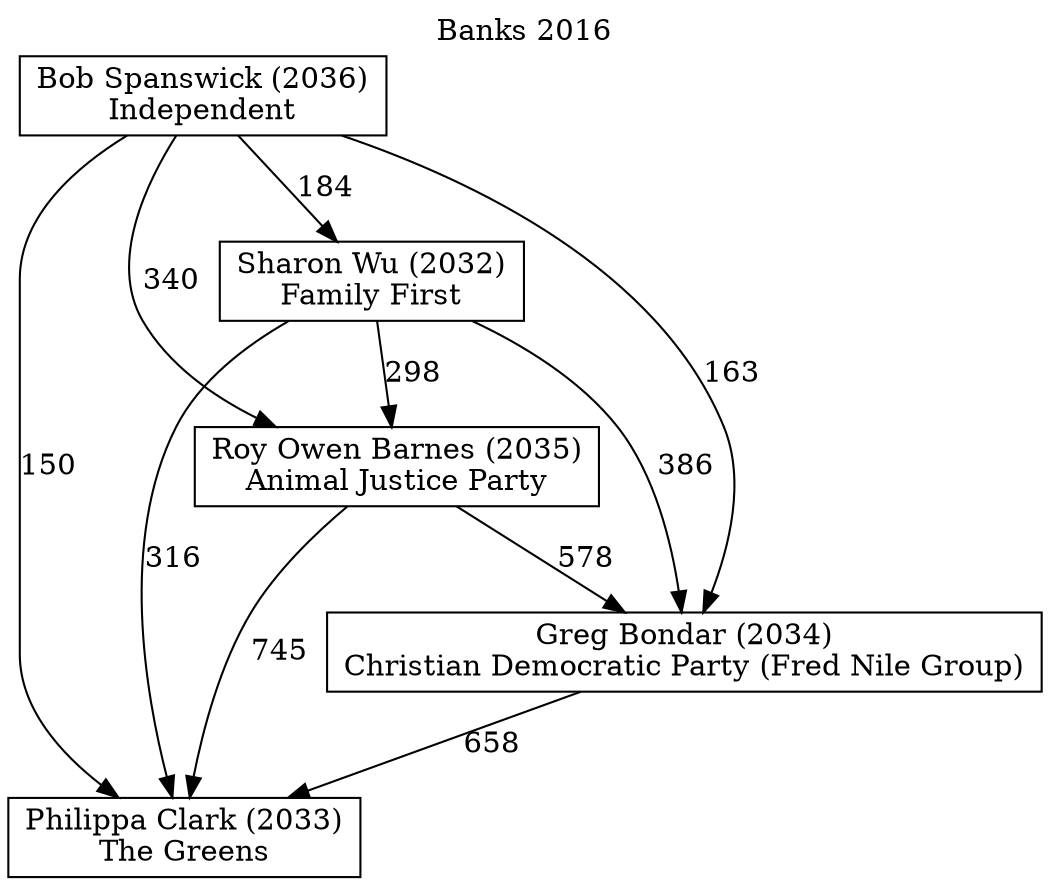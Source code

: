 // House preference flow
digraph "Philippa Clark (2033)_Banks_2016" {
	graph [label="Banks 2016" labelloc=t mclimit=10]
	node [shape=box]
	"Bob Spanswick (2036)" [label="Bob Spanswick (2036)
Independent"]
	"Roy Owen Barnes (2035)" [label="Roy Owen Barnes (2035)
Animal Justice Party"]
	"Philippa Clark (2033)" [label="Philippa Clark (2033)
The Greens"]
	"Sharon Wu (2032)" [label="Sharon Wu (2032)
Family First"]
	"Greg Bondar (2034)" [label="Greg Bondar (2034)
Christian Democratic Party (Fred Nile Group)"]
	"Sharon Wu (2032)" -> "Philippa Clark (2033)" [label=316]
	"Bob Spanswick (2036)" -> "Greg Bondar (2034)" [label=163]
	"Bob Spanswick (2036)" -> "Roy Owen Barnes (2035)" [label=340]
	"Roy Owen Barnes (2035)" -> "Greg Bondar (2034)" [label=578]
	"Roy Owen Barnes (2035)" -> "Philippa Clark (2033)" [label=745]
	"Bob Spanswick (2036)" -> "Sharon Wu (2032)" [label=184]
	"Sharon Wu (2032)" -> "Roy Owen Barnes (2035)" [label=298]
	"Greg Bondar (2034)" -> "Philippa Clark (2033)" [label=658]
	"Bob Spanswick (2036)" -> "Philippa Clark (2033)" [label=150]
	"Sharon Wu (2032)" -> "Greg Bondar (2034)" [label=386]
}
